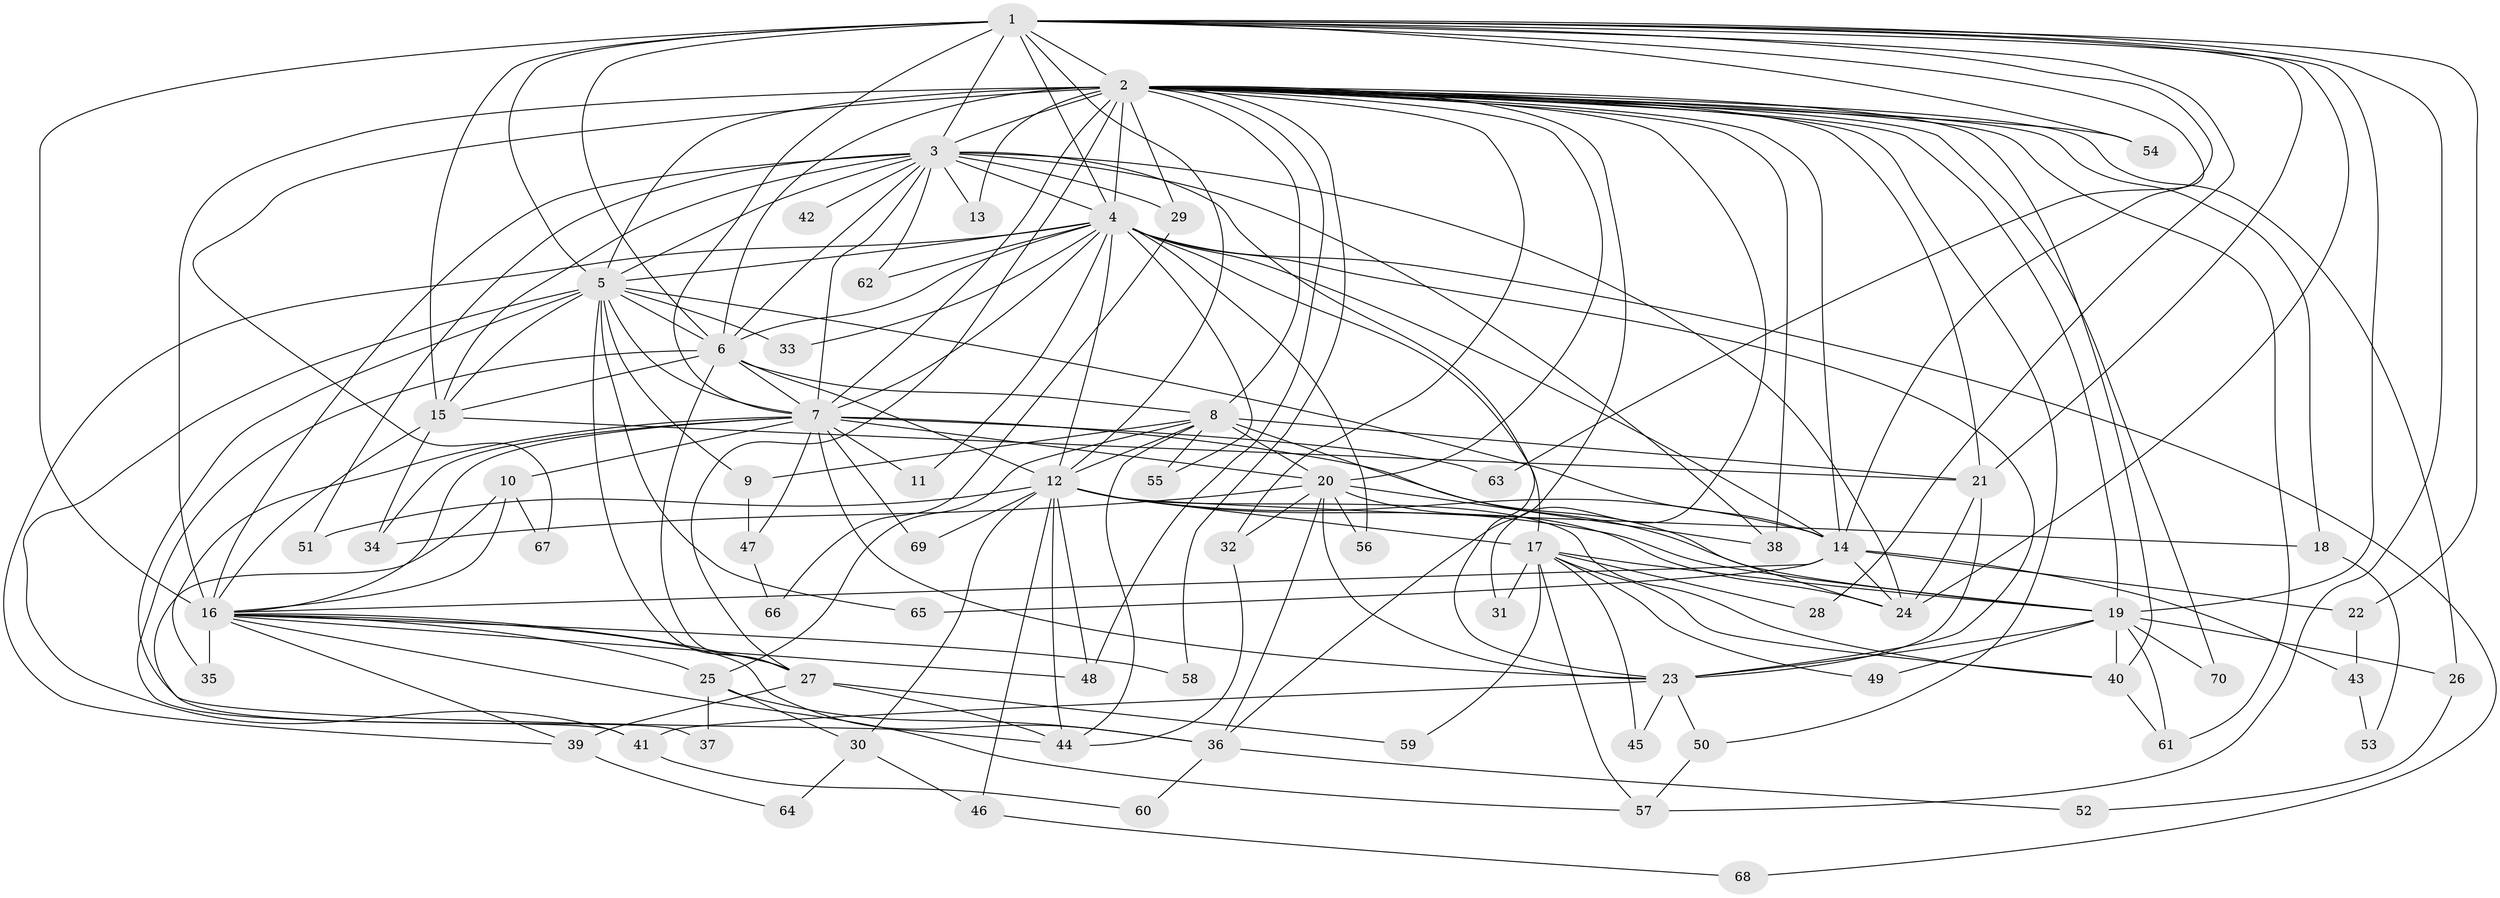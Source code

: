 // original degree distribution, {18: 0.007142857142857143, 35: 0.007142857142857143, 22: 0.02142857142857143, 15: 0.007142857142857143, 20: 0.007142857142857143, 26: 0.007142857142857143, 21: 0.007142857142857143, 23: 0.007142857142857143, 6: 0.02142857142857143, 3: 0.22142857142857142, 5: 0.04285714285714286, 2: 0.5214285714285715, 8: 0.014285714285714285, 4: 0.07142857142857142, 9: 0.007142857142857143, 10: 0.014285714285714285, 7: 0.014285714285714285}
// Generated by graph-tools (version 1.1) at 2025/35/03/09/25 02:35:10]
// undirected, 70 vertices, 188 edges
graph export_dot {
graph [start="1"]
  node [color=gray90,style=filled];
  1;
  2;
  3;
  4;
  5;
  6;
  7;
  8;
  9;
  10;
  11;
  12;
  13;
  14;
  15;
  16;
  17;
  18;
  19;
  20;
  21;
  22;
  23;
  24;
  25;
  26;
  27;
  28;
  29;
  30;
  31;
  32;
  33;
  34;
  35;
  36;
  37;
  38;
  39;
  40;
  41;
  42;
  43;
  44;
  45;
  46;
  47;
  48;
  49;
  50;
  51;
  52;
  53;
  54;
  55;
  56;
  57;
  58;
  59;
  60;
  61;
  62;
  63;
  64;
  65;
  66;
  67;
  68;
  69;
  70;
  1 -- 2 [weight=5.0];
  1 -- 3 [weight=3.0];
  1 -- 4 [weight=3.0];
  1 -- 5 [weight=4.0];
  1 -- 6 [weight=2.0];
  1 -- 7 [weight=3.0];
  1 -- 12 [weight=1.0];
  1 -- 14 [weight=1.0];
  1 -- 15 [weight=5.0];
  1 -- 16 [weight=1.0];
  1 -- 19 [weight=1.0];
  1 -- 21 [weight=1.0];
  1 -- 22 [weight=1.0];
  1 -- 24 [weight=1.0];
  1 -- 28 [weight=1.0];
  1 -- 54 [weight=1.0];
  1 -- 57 [weight=1.0];
  1 -- 63 [weight=1.0];
  2 -- 3 [weight=2.0];
  2 -- 4 [weight=2.0];
  2 -- 5 [weight=4.0];
  2 -- 6 [weight=3.0];
  2 -- 7 [weight=2.0];
  2 -- 8 [weight=2.0];
  2 -- 13 [weight=1.0];
  2 -- 14 [weight=2.0];
  2 -- 16 [weight=14.0];
  2 -- 18 [weight=1.0];
  2 -- 19 [weight=1.0];
  2 -- 20 [weight=1.0];
  2 -- 21 [weight=1.0];
  2 -- 26 [weight=1.0];
  2 -- 27 [weight=1.0];
  2 -- 29 [weight=1.0];
  2 -- 31 [weight=1.0];
  2 -- 32 [weight=1.0];
  2 -- 36 [weight=1.0];
  2 -- 38 [weight=1.0];
  2 -- 40 [weight=1.0];
  2 -- 48 [weight=2.0];
  2 -- 50 [weight=1.0];
  2 -- 54 [weight=1.0];
  2 -- 58 [weight=1.0];
  2 -- 61 [weight=1.0];
  2 -- 67 [weight=1.0];
  2 -- 70 [weight=1.0];
  3 -- 4 [weight=1.0];
  3 -- 5 [weight=2.0];
  3 -- 6 [weight=1.0];
  3 -- 7 [weight=1.0];
  3 -- 13 [weight=1.0];
  3 -- 15 [weight=1.0];
  3 -- 16 [weight=1.0];
  3 -- 23 [weight=1.0];
  3 -- 24 [weight=1.0];
  3 -- 29 [weight=1.0];
  3 -- 38 [weight=2.0];
  3 -- 42 [weight=1.0];
  3 -- 51 [weight=1.0];
  3 -- 62 [weight=1.0];
  4 -- 5 [weight=2.0];
  4 -- 6 [weight=1.0];
  4 -- 7 [weight=1.0];
  4 -- 11 [weight=1.0];
  4 -- 12 [weight=1.0];
  4 -- 14 [weight=1.0];
  4 -- 17 [weight=1.0];
  4 -- 23 [weight=1.0];
  4 -- 33 [weight=2.0];
  4 -- 39 [weight=1.0];
  4 -- 55 [weight=1.0];
  4 -- 56 [weight=1.0];
  4 -- 62 [weight=1.0];
  4 -- 68 [weight=1.0];
  5 -- 6 [weight=2.0];
  5 -- 7 [weight=2.0];
  5 -- 9 [weight=1.0];
  5 -- 14 [weight=6.0];
  5 -- 15 [weight=2.0];
  5 -- 27 [weight=2.0];
  5 -- 33 [weight=3.0];
  5 -- 41 [weight=1.0];
  5 -- 44 [weight=1.0];
  5 -- 65 [weight=1.0];
  6 -- 7 [weight=1.0];
  6 -- 8 [weight=5.0];
  6 -- 12 [weight=1.0];
  6 -- 15 [weight=1.0];
  6 -- 27 [weight=1.0];
  6 -- 41 [weight=1.0];
  7 -- 10 [weight=1.0];
  7 -- 11 [weight=1.0];
  7 -- 16 [weight=1.0];
  7 -- 19 [weight=1.0];
  7 -- 20 [weight=2.0];
  7 -- 23 [weight=1.0];
  7 -- 34 [weight=1.0];
  7 -- 35 [weight=1.0];
  7 -- 47 [weight=1.0];
  7 -- 63 [weight=1.0];
  7 -- 69 [weight=1.0];
  8 -- 9 [weight=1.0];
  8 -- 12 [weight=1.0];
  8 -- 20 [weight=1.0];
  8 -- 21 [weight=1.0];
  8 -- 24 [weight=1.0];
  8 -- 25 [weight=1.0];
  8 -- 44 [weight=1.0];
  8 -- 55 [weight=1.0];
  9 -- 47 [weight=1.0];
  10 -- 16 [weight=1.0];
  10 -- 37 [weight=1.0];
  10 -- 67 [weight=1.0];
  12 -- 14 [weight=2.0];
  12 -- 17 [weight=1.0];
  12 -- 18 [weight=1.0];
  12 -- 19 [weight=1.0];
  12 -- 30 [weight=1.0];
  12 -- 40 [weight=1.0];
  12 -- 44 [weight=1.0];
  12 -- 46 [weight=1.0];
  12 -- 48 [weight=1.0];
  12 -- 51 [weight=1.0];
  12 -- 69 [weight=1.0];
  14 -- 16 [weight=1.0];
  14 -- 22 [weight=1.0];
  14 -- 24 [weight=1.0];
  14 -- 43 [weight=1.0];
  14 -- 65 [weight=1.0];
  15 -- 16 [weight=1.0];
  15 -- 21 [weight=1.0];
  15 -- 34 [weight=1.0];
  16 -- 25 [weight=1.0];
  16 -- 27 [weight=1.0];
  16 -- 35 [weight=1.0];
  16 -- 36 [weight=1.0];
  16 -- 39 [weight=1.0];
  16 -- 48 [weight=1.0];
  16 -- 57 [weight=1.0];
  16 -- 58 [weight=1.0];
  17 -- 19 [weight=1.0];
  17 -- 28 [weight=1.0];
  17 -- 31 [weight=1.0];
  17 -- 40 [weight=1.0];
  17 -- 45 [weight=1.0];
  17 -- 49 [weight=1.0];
  17 -- 57 [weight=1.0];
  17 -- 59 [weight=1.0];
  18 -- 53 [weight=1.0];
  19 -- 23 [weight=1.0];
  19 -- 26 [weight=1.0];
  19 -- 40 [weight=1.0];
  19 -- 49 [weight=1.0];
  19 -- 61 [weight=1.0];
  19 -- 70 [weight=1.0];
  20 -- 23 [weight=1.0];
  20 -- 24 [weight=1.0];
  20 -- 32 [weight=2.0];
  20 -- 34 [weight=1.0];
  20 -- 36 [weight=1.0];
  20 -- 38 [weight=1.0];
  20 -- 56 [weight=1.0];
  21 -- 23 [weight=1.0];
  21 -- 24 [weight=1.0];
  22 -- 43 [weight=1.0];
  23 -- 41 [weight=1.0];
  23 -- 45 [weight=1.0];
  23 -- 50 [weight=1.0];
  25 -- 30 [weight=1.0];
  25 -- 36 [weight=1.0];
  25 -- 37 [weight=1.0];
  26 -- 52 [weight=1.0];
  27 -- 39 [weight=2.0];
  27 -- 44 [weight=1.0];
  27 -- 59 [weight=1.0];
  29 -- 66 [weight=1.0];
  30 -- 46 [weight=1.0];
  30 -- 64 [weight=1.0];
  32 -- 44 [weight=1.0];
  36 -- 52 [weight=1.0];
  36 -- 60 [weight=1.0];
  39 -- 64 [weight=1.0];
  40 -- 61 [weight=1.0];
  41 -- 60 [weight=1.0];
  43 -- 53 [weight=1.0];
  46 -- 68 [weight=1.0];
  47 -- 66 [weight=1.0];
  50 -- 57 [weight=1.0];
}
